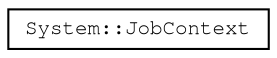 digraph "Graphical Class Hierarchy"
{
 // LATEX_PDF_SIZE
  edge [fontname="FreeMono",fontsize="10",labelfontname="FreeMono",labelfontsize="10"];
  node [fontname="FreeMono",fontsize="10",shape=record];
  rankdir="LR";
  Node0 [label="System::JobContext",height=0.2,width=0.4,color="black", fillcolor="white", style="filled",URL="$struct_system_1_1_job_context.html",tooltip=" "];
}
